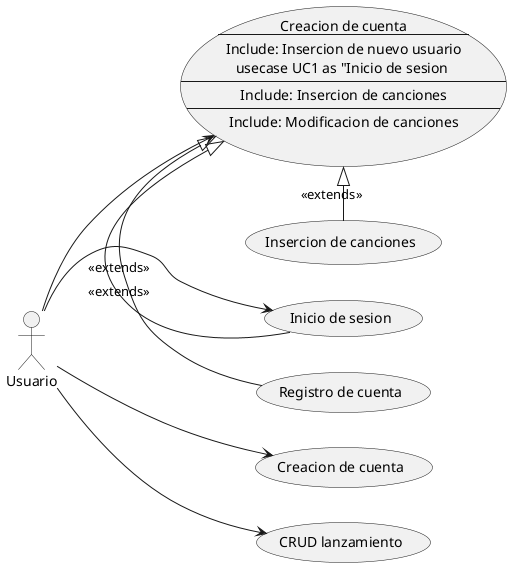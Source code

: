 @startuml
left to right direction
:Usuario: -->(Creacion de cuenta)
:Usuario: -->(Inicio de sesion)
:Usuario: -->(CRUD lanzamiento)
usecase UC1 as "Creacion de cuenta 
--
Include: Insercion de nuevo usuario
usecase UC1 as "Inicio de sesion 
--
Include: Insercion de canciones
--
Include: Modificacion de canciones"
:Usuario: --> (UC1)
(UC1)<|-(Registro de cuenta):<<extends>>
(UC1)<|-(Inicio de sesion):<<extends>>
(UC1)<|-(Insercion de canciones):<<extends>>
@enduml
